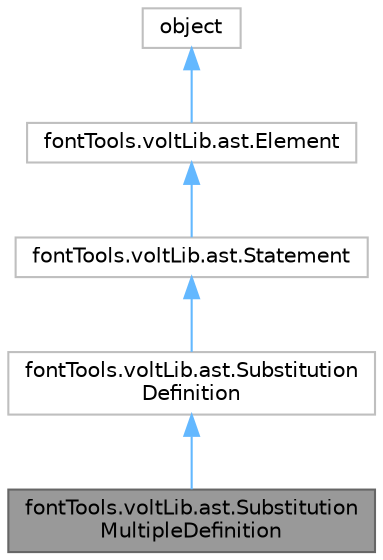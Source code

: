 digraph "fontTools.voltLib.ast.SubstitutionMultipleDefinition"
{
 // LATEX_PDF_SIZE
  bgcolor="transparent";
  edge [fontname=Helvetica,fontsize=10,labelfontname=Helvetica,labelfontsize=10];
  node [fontname=Helvetica,fontsize=10,shape=box,height=0.2,width=0.4];
  Node1 [id="Node000001",label="fontTools.voltLib.ast.Substitution\lMultipleDefinition",height=0.2,width=0.4,color="gray40", fillcolor="grey60", style="filled", fontcolor="black",tooltip=" "];
  Node2 -> Node1 [id="edge5_Node000001_Node000002",dir="back",color="steelblue1",style="solid",tooltip=" "];
  Node2 [id="Node000002",label="fontTools.voltLib.ast.Substitution\lDefinition",height=0.2,width=0.4,color="grey75", fillcolor="white", style="filled",URL="$d0/dc0/classfontTools_1_1voltLib_1_1ast_1_1SubstitutionDefinition.html",tooltip=" "];
  Node3 -> Node2 [id="edge6_Node000002_Node000003",dir="back",color="steelblue1",style="solid",tooltip=" "];
  Node3 [id="Node000003",label="fontTools.voltLib.ast.Statement",height=0.2,width=0.4,color="grey75", fillcolor="white", style="filled",URL="$df/d06/classfontTools_1_1voltLib_1_1ast_1_1Statement.html",tooltip=" "];
  Node4 -> Node3 [id="edge7_Node000003_Node000004",dir="back",color="steelblue1",style="solid",tooltip=" "];
  Node4 [id="Node000004",label="fontTools.voltLib.ast.Element",height=0.2,width=0.4,color="grey75", fillcolor="white", style="filled",URL="$d9/ddd/classfontTools_1_1voltLib_1_1ast_1_1Element.html",tooltip=" "];
  Node5 -> Node4 [id="edge8_Node000004_Node000005",dir="back",color="steelblue1",style="solid",tooltip=" "];
  Node5 [id="Node000005",label="object",height=0.2,width=0.4,color="grey75", fillcolor="white", style="filled",tooltip=" "];
}
